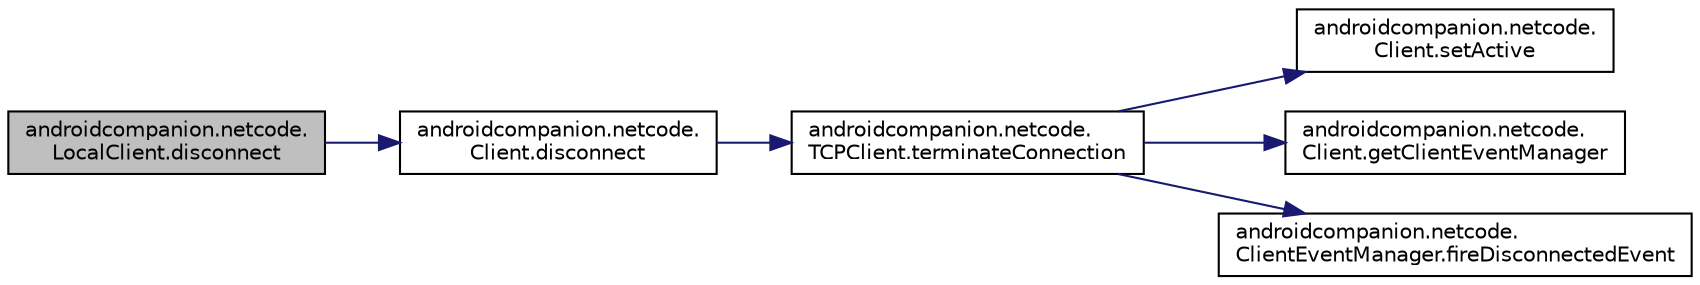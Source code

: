 digraph "androidcompanion.netcode.LocalClient.disconnect"
{
  edge [fontname="Helvetica",fontsize="10",labelfontname="Helvetica",labelfontsize="10"];
  node [fontname="Helvetica",fontsize="10",shape=record];
  rankdir="LR";
  Node43 [label="androidcompanion.netcode.\lLocalClient.disconnect",height=0.2,width=0.4,color="black", fillcolor="grey75", style="filled", fontcolor="black"];
  Node43 -> Node44 [color="midnightblue",fontsize="10",style="solid",fontname="Helvetica"];
  Node44 [label="androidcompanion.netcode.\lClient.disconnect",height=0.2,width=0.4,color="black", fillcolor="white", style="filled",URL="$classandroidcompanion_1_1netcode_1_1_client.html#a5d0a8a0ccd2fff619db4306765f3f2e3"];
  Node44 -> Node45 [color="midnightblue",fontsize="10",style="solid",fontname="Helvetica"];
  Node45 [label="androidcompanion.netcode.\lTCPClient.terminateConnection",height=0.2,width=0.4,color="black", fillcolor="white", style="filled",URL="$classandroidcompanion_1_1netcode_1_1_t_c_p_client.html#a0065a2013a0aa38783cda9474bf08236"];
  Node45 -> Node46 [color="midnightblue",fontsize="10",style="solid",fontname="Helvetica"];
  Node46 [label="androidcompanion.netcode.\lClient.setActive",height=0.2,width=0.4,color="black", fillcolor="white", style="filled",URL="$classandroidcompanion_1_1netcode_1_1_client.html#a997adfc8f0280835d9b79559f257c390"];
  Node45 -> Node47 [color="midnightblue",fontsize="10",style="solid",fontname="Helvetica"];
  Node47 [label="androidcompanion.netcode.\lClient.getClientEventManager",height=0.2,width=0.4,color="black", fillcolor="white", style="filled",URL="$classandroidcompanion_1_1netcode_1_1_client.html#ab088225e0750f45c8cb32417e1ae5f7f"];
  Node45 -> Node48 [color="midnightblue",fontsize="10",style="solid",fontname="Helvetica"];
  Node48 [label="androidcompanion.netcode.\lClientEventManager.fireDisconnectedEvent",height=0.2,width=0.4,color="black", fillcolor="white", style="filled",URL="$classandroidcompanion_1_1netcode_1_1_client_event_manager.html#a157c4b3b42510cb103494d9e39e4fef9"];
}
